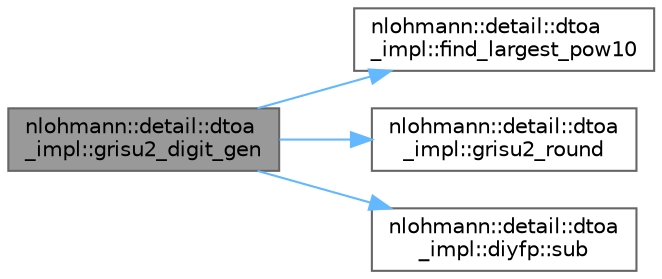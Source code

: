 digraph "nlohmann::detail::dtoa_impl::grisu2_digit_gen"
{
 // LATEX_PDF_SIZE
  bgcolor="transparent";
  edge [fontname=Helvetica,fontsize=10,labelfontname=Helvetica,labelfontsize=10];
  node [fontname=Helvetica,fontsize=10,shape=box,height=0.2,width=0.4];
  rankdir="LR";
  Node1 [label="nlohmann::detail::dtoa\l_impl::grisu2_digit_gen",height=0.2,width=0.4,color="gray40", fillcolor="grey60", style="filled", fontcolor="black",tooltip=" "];
  Node1 -> Node2 [color="steelblue1",style="solid"];
  Node2 [label="nlohmann::detail::dtoa\l_impl::find_largest_pow10",height=0.2,width=0.4,color="grey40", fillcolor="white", style="filled",URL="$a00479.html#a36ded358763b5dbcea9867660fbe4e28",tooltip=" "];
  Node1 -> Node3 [color="steelblue1",style="solid"];
  Node3 [label="nlohmann::detail::dtoa\l_impl::grisu2_round",height=0.2,width=0.4,color="grey40", fillcolor="white", style="filled",URL="$a00479.html#a5bc841e0bee12fd6489d49cf7bd07bb4",tooltip=" "];
  Node1 -> Node4 [color="steelblue1",style="solid"];
  Node4 [label="nlohmann::detail::dtoa\l_impl::diyfp::sub",height=0.2,width=0.4,color="grey40", fillcolor="white", style="filled",URL="$a02043.html#aeb26771af54ad73598c1a0430d65d884",tooltip="returns x - y"];
}
